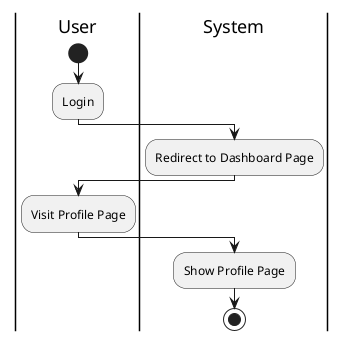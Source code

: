 @startuml ManageProfile
|User|
start
:Login;
|System|
:Redirect to Dashboard Page;
|User|
:Visit Profile Page;
|System|
:Show Profile Page;
stop
@enduml
